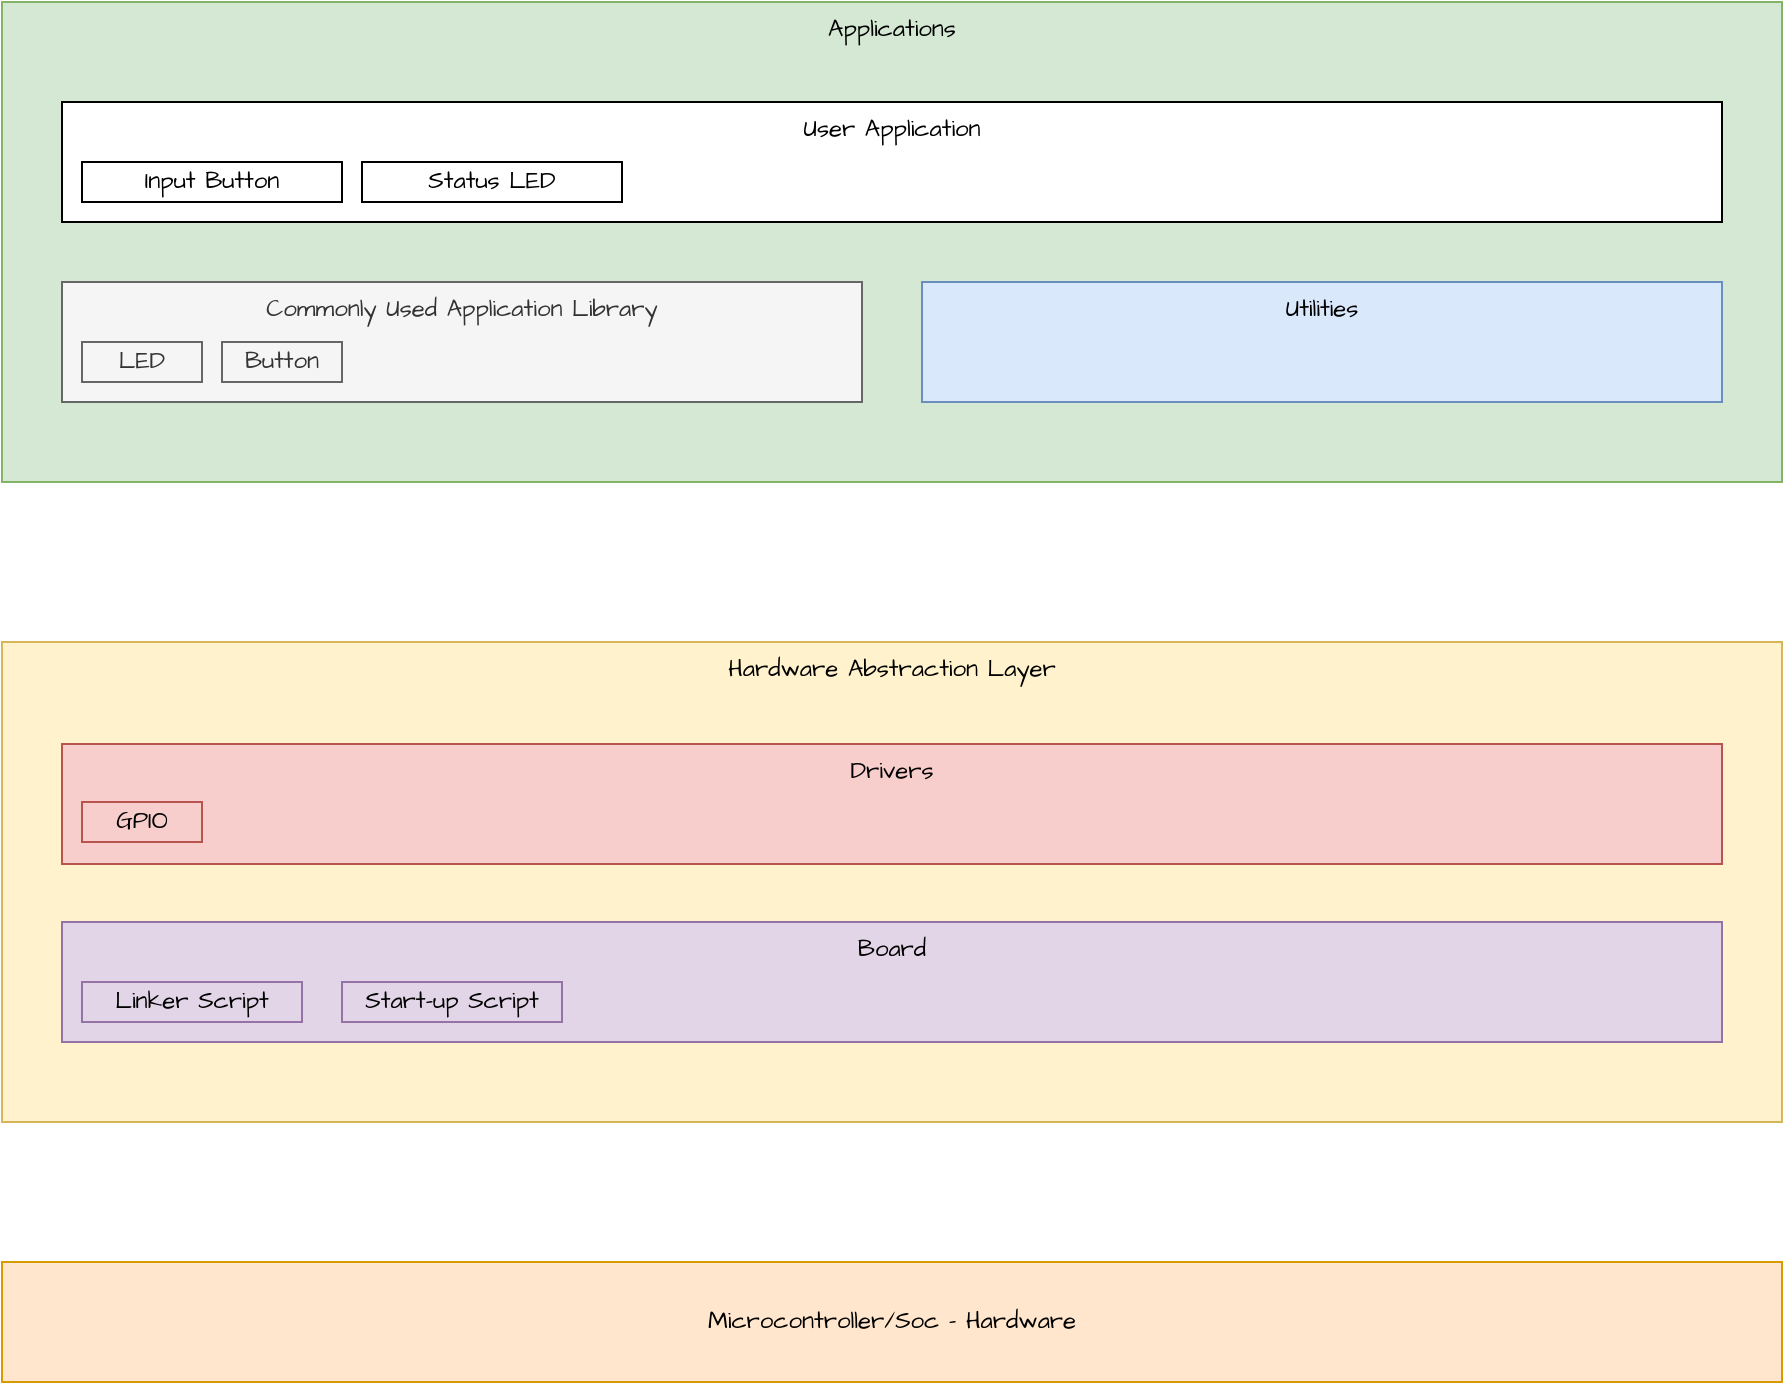 <mxfile version="24.0.7" type="device">
  <diagram name="Page-1" id="wXCxiJsr6KxRHzQ34bJL">
    <mxGraphModel dx="1425" dy="547" grid="1" gridSize="10" guides="1" tooltips="1" connect="1" arrows="1" fold="1" page="1" pageScale="1" pageWidth="827" pageHeight="1169" math="0" shadow="0">
      <root>
        <mxCell id="0" />
        <mxCell id="1" parent="0" />
        <mxCell id="fcQzJ3YA1GThkZ1bjjhy-1" value="Microcontroller/Soc - Hardware" style="rounded=0;whiteSpace=wrap;html=1;hachureGap=4;fontFamily=Architects Daughter;fontSource=https%3A%2F%2Ffonts.googleapis.com%2Fcss%3Ffamily%3DArchitects%2BDaughter;fillColor=#ffe6cc;strokeColor=#d79b00;" vertex="1" parent="1">
          <mxGeometry x="160" y="750" width="890" height="60" as="geometry" />
        </mxCell>
        <mxCell id="fcQzJ3YA1GThkZ1bjjhy-2" value="Hardware Abstraction Layer" style="rounded=0;whiteSpace=wrap;html=1;hachureGap=4;fontFamily=Architects Daughter;fontSource=https%3A%2F%2Ffonts.googleapis.com%2Fcss%3Ffamily%3DArchitects%2BDaughter;labelPosition=center;verticalLabelPosition=middle;align=center;verticalAlign=top;fillColor=#fff2cc;strokeColor=#d6b656;" vertex="1" parent="1">
          <mxGeometry x="160" y="440" width="890" height="240" as="geometry" />
        </mxCell>
        <mxCell id="fcQzJ3YA1GThkZ1bjjhy-3" value="Board" style="rounded=0;whiteSpace=wrap;html=1;hachureGap=4;fontFamily=Architects Daughter;fontSource=https%3A%2F%2Ffonts.googleapis.com%2Fcss%3Ffamily%3DArchitects%2BDaughter;labelPosition=center;verticalLabelPosition=middle;align=center;verticalAlign=top;fillColor=#e1d5e7;strokeColor=#9673a6;" vertex="1" parent="1">
          <mxGeometry x="190" y="580" width="830" height="60" as="geometry" />
        </mxCell>
        <mxCell id="fcQzJ3YA1GThkZ1bjjhy-4" value="Drivers" style="rounded=0;whiteSpace=wrap;html=1;hachureGap=4;fontFamily=Architects Daughter;fontSource=https%3A%2F%2Ffonts.googleapis.com%2Fcss%3Ffamily%3DArchitects%2BDaughter;fillColor=#f8cecc;strokeColor=#b85450;verticalAlign=top;" vertex="1" parent="1">
          <mxGeometry x="190" y="491" width="830" height="60" as="geometry" />
        </mxCell>
        <mxCell id="fcQzJ3YA1GThkZ1bjjhy-5" value="Applications" style="rounded=0;whiteSpace=wrap;html=1;hachureGap=4;fontFamily=Architects Daughter;fontSource=https%3A%2F%2Ffonts.googleapis.com%2Fcss%3Ffamily%3DArchitects%2BDaughter;verticalAlign=top;fillColor=#d5e8d4;strokeColor=#82b366;" vertex="1" parent="1">
          <mxGeometry x="160" y="120" width="890" height="240" as="geometry" />
        </mxCell>
        <mxCell id="fcQzJ3YA1GThkZ1bjjhy-6" value="Commonly Used Application Library" style="rounded=0;whiteSpace=wrap;html=1;hachureGap=4;fontFamily=Architects Daughter;fontSource=https%3A%2F%2Ffonts.googleapis.com%2Fcss%3Ffamily%3DArchitects%2BDaughter;fillColor=#f5f5f5;fontColor=#333333;strokeColor=#666666;verticalAlign=top;" vertex="1" parent="1">
          <mxGeometry x="190" y="260" width="400" height="60" as="geometry" />
        </mxCell>
        <mxCell id="fcQzJ3YA1GThkZ1bjjhy-7" value="Utilities" style="rounded=0;whiteSpace=wrap;html=1;hachureGap=4;fontFamily=Architects Daughter;fontSource=https%3A%2F%2Ffonts.googleapis.com%2Fcss%3Ffamily%3DArchitects%2BDaughter;fillColor=#dae8fc;strokeColor=#6c8ebf;verticalAlign=top;" vertex="1" parent="1">
          <mxGeometry x="620" y="260" width="400" height="60" as="geometry" />
        </mxCell>
        <mxCell id="fcQzJ3YA1GThkZ1bjjhy-8" value="User Application" style="rounded=0;whiteSpace=wrap;html=1;hachureGap=4;fontFamily=Architects Daughter;fontSource=https%3A%2F%2Ffonts.googleapis.com%2Fcss%3Ffamily%3DArchitects%2BDaughter;verticalAlign=top;" vertex="1" parent="1">
          <mxGeometry x="190" y="170" width="830" height="60" as="geometry" />
        </mxCell>
        <mxCell id="fcQzJ3YA1GThkZ1bjjhy-9" value="GPIO" style="rounded=0;whiteSpace=wrap;html=1;hachureGap=4;fontFamily=Architects Daughter;fontSource=https%3A%2F%2Ffonts.googleapis.com%2Fcss%3Ffamily%3DArchitects%2BDaughter;fillColor=#f8cecc;strokeColor=#b85450;verticalAlign=middle;" vertex="1" parent="1">
          <mxGeometry x="200" y="520" width="60" height="20" as="geometry" />
        </mxCell>
        <mxCell id="fcQzJ3YA1GThkZ1bjjhy-10" value="LED" style="rounded=0;whiteSpace=wrap;html=1;hachureGap=4;fontFamily=Architects Daughter;fontSource=https%3A%2F%2Ffonts.googleapis.com%2Fcss%3Ffamily%3DArchitects%2BDaughter;fillColor=#f5f5f5;fontColor=#333333;strokeColor=#666666;verticalAlign=middle;" vertex="1" parent="1">
          <mxGeometry x="200" y="290" width="60" height="20" as="geometry" />
        </mxCell>
        <mxCell id="fcQzJ3YA1GThkZ1bjjhy-11" value="Button" style="rounded=0;whiteSpace=wrap;html=1;hachureGap=4;fontFamily=Architects Daughter;fontSource=https%3A%2F%2Ffonts.googleapis.com%2Fcss%3Ffamily%3DArchitects%2BDaughter;fillColor=#f5f5f5;fontColor=#333333;strokeColor=#666666;verticalAlign=middle;" vertex="1" parent="1">
          <mxGeometry x="270" y="290" width="60" height="20" as="geometry" />
        </mxCell>
        <mxCell id="fcQzJ3YA1GThkZ1bjjhy-12" value="Input Button" style="rounded=0;whiteSpace=wrap;html=1;hachureGap=4;fontFamily=Architects Daughter;fontSource=https%3A%2F%2Ffonts.googleapis.com%2Fcss%3Ffamily%3DArchitects%2BDaughter;verticalAlign=middle;" vertex="1" parent="1">
          <mxGeometry x="200" y="200" width="130" height="20" as="geometry" />
        </mxCell>
        <mxCell id="fcQzJ3YA1GThkZ1bjjhy-13" value="Status LED" style="rounded=0;whiteSpace=wrap;html=1;hachureGap=4;fontFamily=Architects Daughter;fontSource=https%3A%2F%2Ffonts.googleapis.com%2Fcss%3Ffamily%3DArchitects%2BDaughter;verticalAlign=middle;" vertex="1" parent="1">
          <mxGeometry x="340" y="200" width="130" height="20" as="geometry" />
        </mxCell>
        <mxCell id="fcQzJ3YA1GThkZ1bjjhy-14" value="Linker Script" style="rounded=0;whiteSpace=wrap;html=1;hachureGap=4;fontFamily=Architects Daughter;fontSource=https%3A%2F%2Ffonts.googleapis.com%2Fcss%3Ffamily%3DArchitects%2BDaughter;labelPosition=center;verticalLabelPosition=middle;align=center;verticalAlign=middle;fillColor=#e1d5e7;strokeColor=#9673a6;" vertex="1" parent="1">
          <mxGeometry x="200" y="610" width="110" height="20" as="geometry" />
        </mxCell>
        <mxCell id="fcQzJ3YA1GThkZ1bjjhy-15" value="Start-up Script" style="rounded=0;whiteSpace=wrap;html=1;hachureGap=4;fontFamily=Architects Daughter;fontSource=https%3A%2F%2Ffonts.googleapis.com%2Fcss%3Ffamily%3DArchitects%2BDaughter;labelPosition=center;verticalLabelPosition=middle;align=center;verticalAlign=middle;fillColor=#e1d5e7;strokeColor=#9673a6;" vertex="1" parent="1">
          <mxGeometry x="330" y="610" width="110" height="20" as="geometry" />
        </mxCell>
      </root>
    </mxGraphModel>
  </diagram>
</mxfile>
